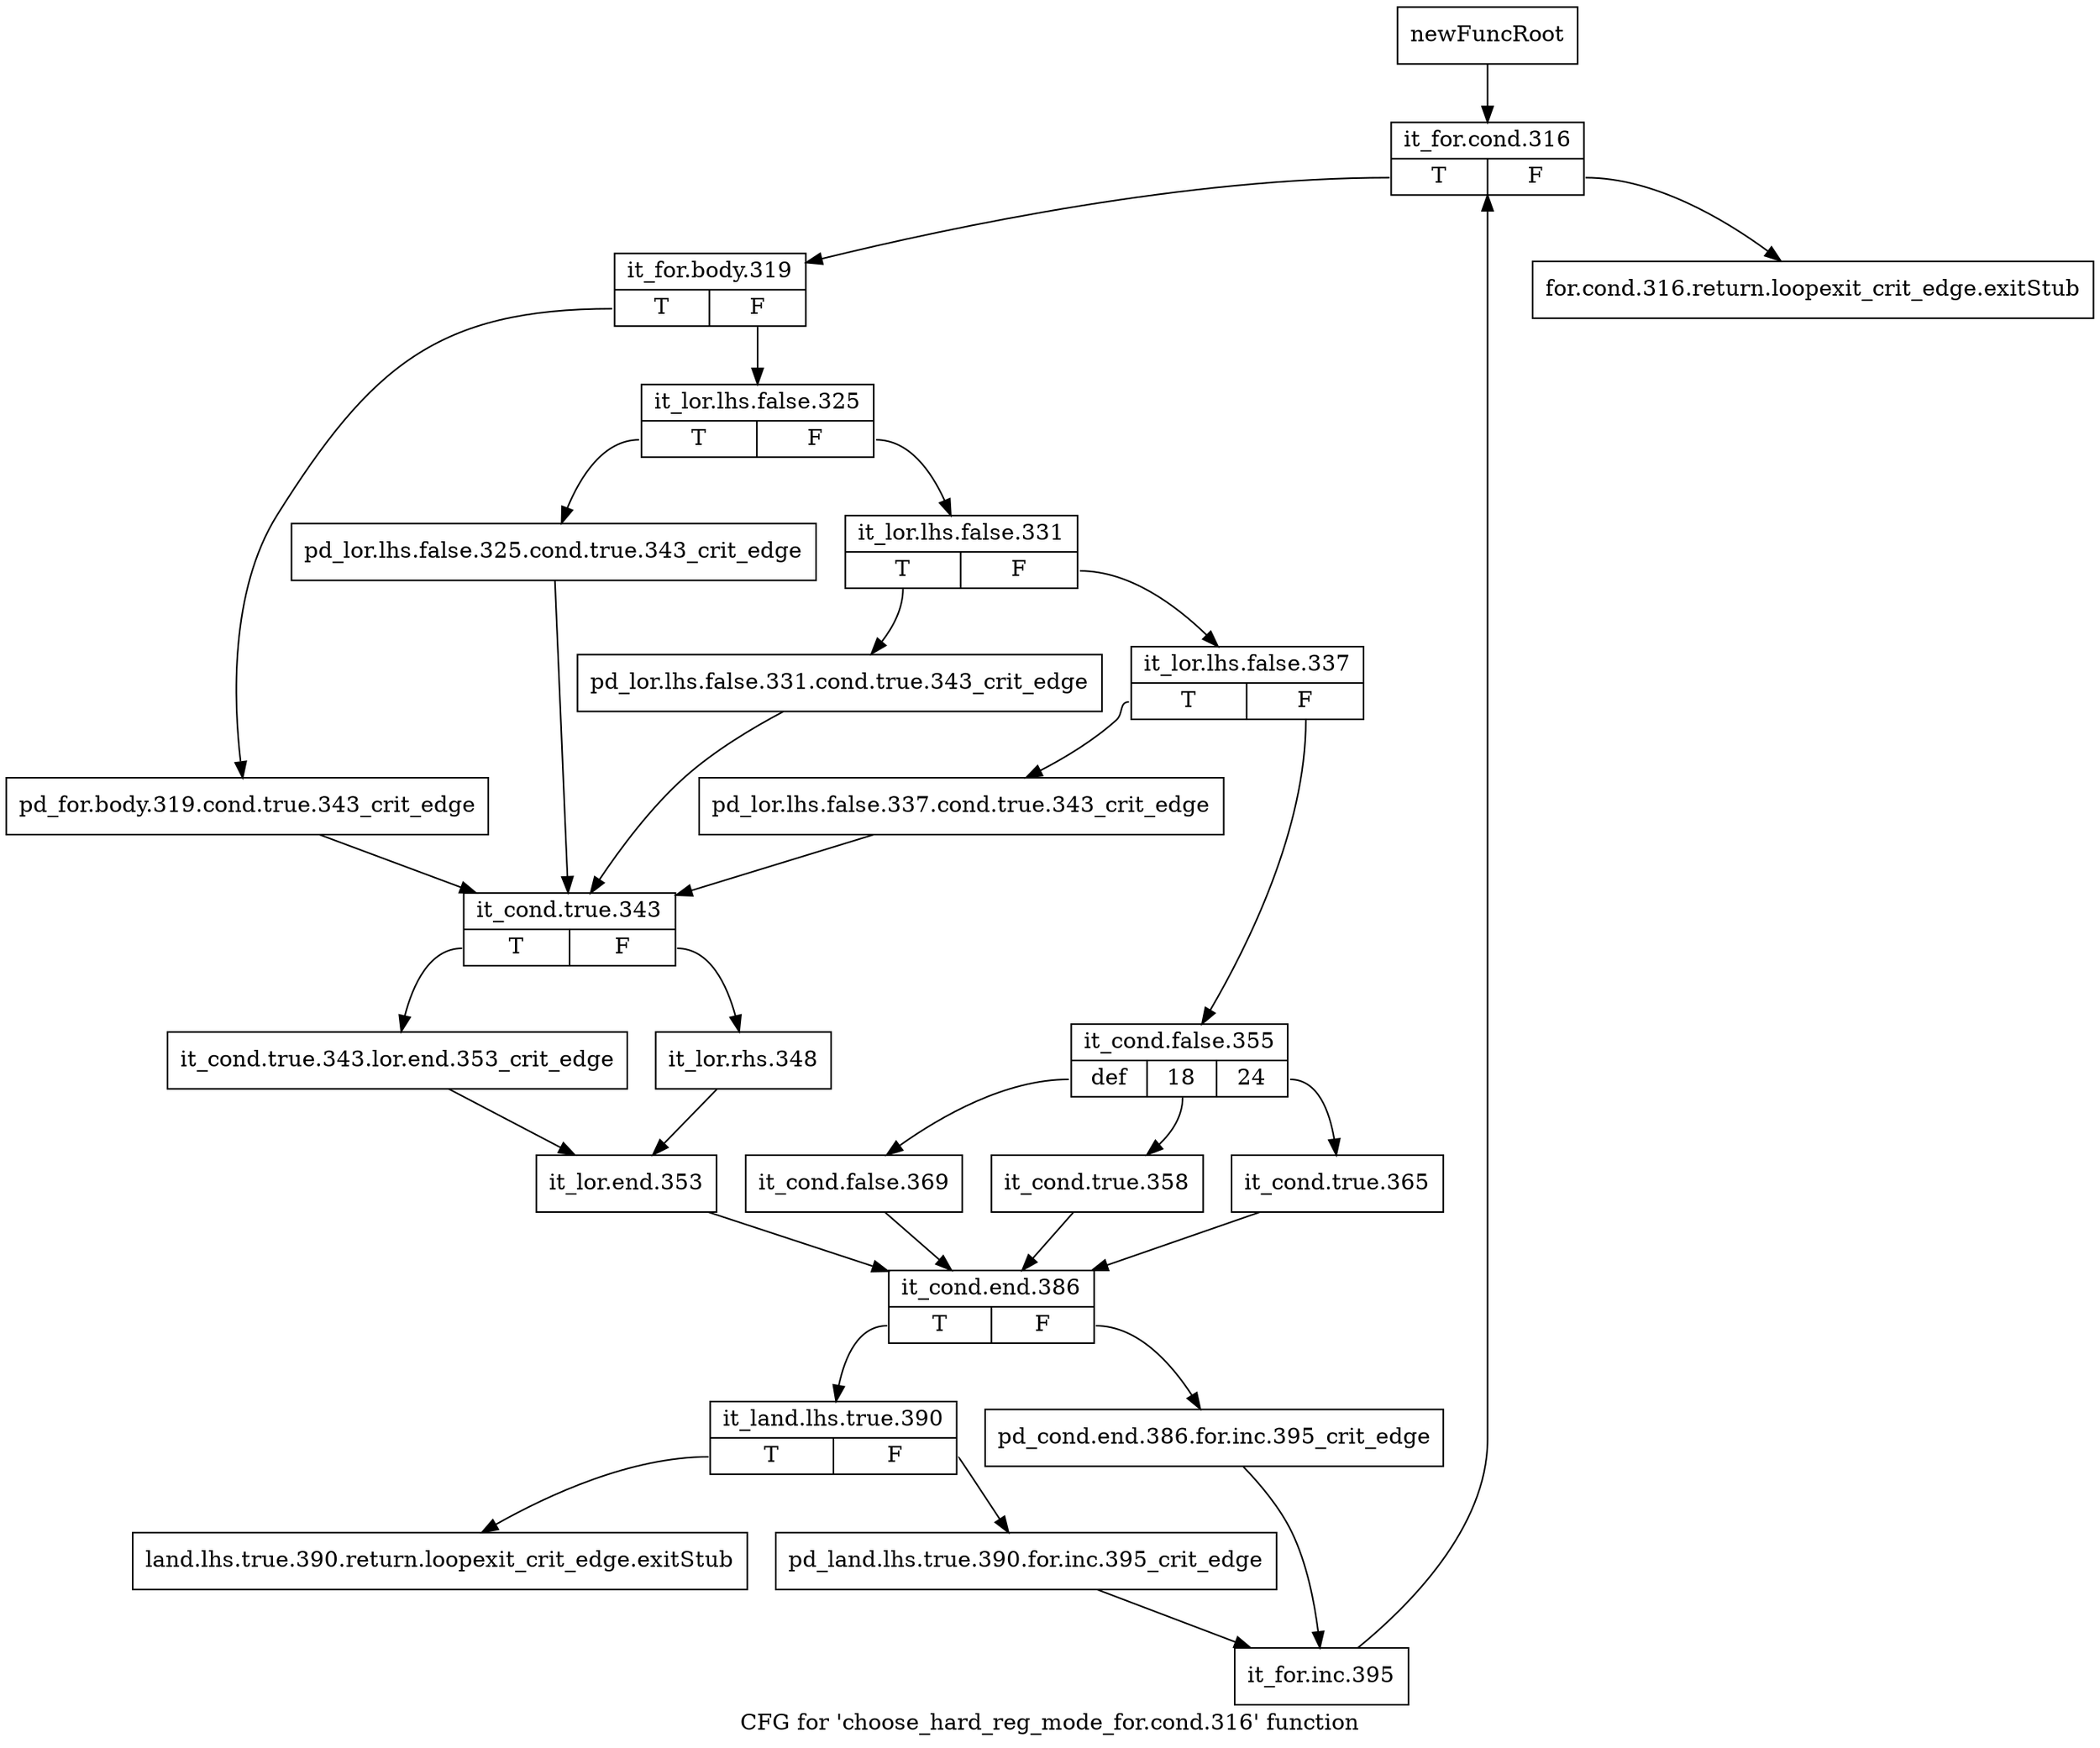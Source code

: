 digraph "CFG for 'choose_hard_reg_mode_for.cond.316' function" {
	label="CFG for 'choose_hard_reg_mode_for.cond.316' function";

	Node0xb9670b0 [shape=record,label="{newFuncRoot}"];
	Node0xb9670b0 -> Node0xb9671a0;
	Node0xb967100 [shape=record,label="{for.cond.316.return.loopexit_crit_edge.exitStub}"];
	Node0xb967150 [shape=record,label="{land.lhs.true.390.return.loopexit_crit_edge.exitStub}"];
	Node0xb9671a0 [shape=record,label="{it_for.cond.316|{<s0>T|<s1>F}}"];
	Node0xb9671a0:s0 -> Node0xb9671f0;
	Node0xb9671a0:s1 -> Node0xb967100;
	Node0xb9671f0 [shape=record,label="{it_for.body.319|{<s0>T|<s1>F}}"];
	Node0xb9671f0:s0 -> Node0xb967560;
	Node0xb9671f0:s1 -> Node0xb967240;
	Node0xb967240 [shape=record,label="{it_lor.lhs.false.325|{<s0>T|<s1>F}}"];
	Node0xb967240:s0 -> Node0xb967510;
	Node0xb967240:s1 -> Node0xb967290;
	Node0xb967290 [shape=record,label="{it_lor.lhs.false.331|{<s0>T|<s1>F}}"];
	Node0xb967290:s0 -> Node0xb9674c0;
	Node0xb967290:s1 -> Node0xb9672e0;
	Node0xb9672e0 [shape=record,label="{it_lor.lhs.false.337|{<s0>T|<s1>F}}"];
	Node0xb9672e0:s0 -> Node0xb967470;
	Node0xb9672e0:s1 -> Node0xb967330;
	Node0xb967330 [shape=record,label="{it_cond.false.355|{<s0>def|<s1>18|<s2>24}}"];
	Node0xb967330:s0 -> Node0xb967420;
	Node0xb967330:s1 -> Node0xb9673d0;
	Node0xb967330:s2 -> Node0xb967380;
	Node0xb967380 [shape=record,label="{it_cond.true.365}"];
	Node0xb967380 -> Node0xb9676f0;
	Node0xb9673d0 [shape=record,label="{it_cond.true.358}"];
	Node0xb9673d0 -> Node0xb9676f0;
	Node0xb967420 [shape=record,label="{it_cond.false.369}"];
	Node0xb967420 -> Node0xb9676f0;
	Node0xb967470 [shape=record,label="{pd_lor.lhs.false.337.cond.true.343_crit_edge}"];
	Node0xb967470 -> Node0xb9675b0;
	Node0xb9674c0 [shape=record,label="{pd_lor.lhs.false.331.cond.true.343_crit_edge}"];
	Node0xb9674c0 -> Node0xb9675b0;
	Node0xb967510 [shape=record,label="{pd_lor.lhs.false.325.cond.true.343_crit_edge}"];
	Node0xb967510 -> Node0xb9675b0;
	Node0xb967560 [shape=record,label="{pd_for.body.319.cond.true.343_crit_edge}"];
	Node0xb967560 -> Node0xb9675b0;
	Node0xb9675b0 [shape=record,label="{it_cond.true.343|{<s0>T|<s1>F}}"];
	Node0xb9675b0:s0 -> Node0xb967650;
	Node0xb9675b0:s1 -> Node0xb967600;
	Node0xb967600 [shape=record,label="{it_lor.rhs.348}"];
	Node0xb967600 -> Node0xb9676a0;
	Node0xb967650 [shape=record,label="{it_cond.true.343.lor.end.353_crit_edge}"];
	Node0xb967650 -> Node0xb9676a0;
	Node0xb9676a0 [shape=record,label="{it_lor.end.353}"];
	Node0xb9676a0 -> Node0xb9676f0;
	Node0xb9676f0 [shape=record,label="{it_cond.end.386|{<s0>T|<s1>F}}"];
	Node0xb9676f0:s0 -> Node0xb967790;
	Node0xb9676f0:s1 -> Node0xb967740;
	Node0xb967740 [shape=record,label="{pd_cond.end.386.for.inc.395_crit_edge}"];
	Node0xb967740 -> Node0xb967830;
	Node0xb967790 [shape=record,label="{it_land.lhs.true.390|{<s0>T|<s1>F}}"];
	Node0xb967790:s0 -> Node0xb967150;
	Node0xb967790:s1 -> Node0xb9677e0;
	Node0xb9677e0 [shape=record,label="{pd_land.lhs.true.390.for.inc.395_crit_edge}"];
	Node0xb9677e0 -> Node0xb967830;
	Node0xb967830 [shape=record,label="{it_for.inc.395}"];
	Node0xb967830 -> Node0xb9671a0;
}
